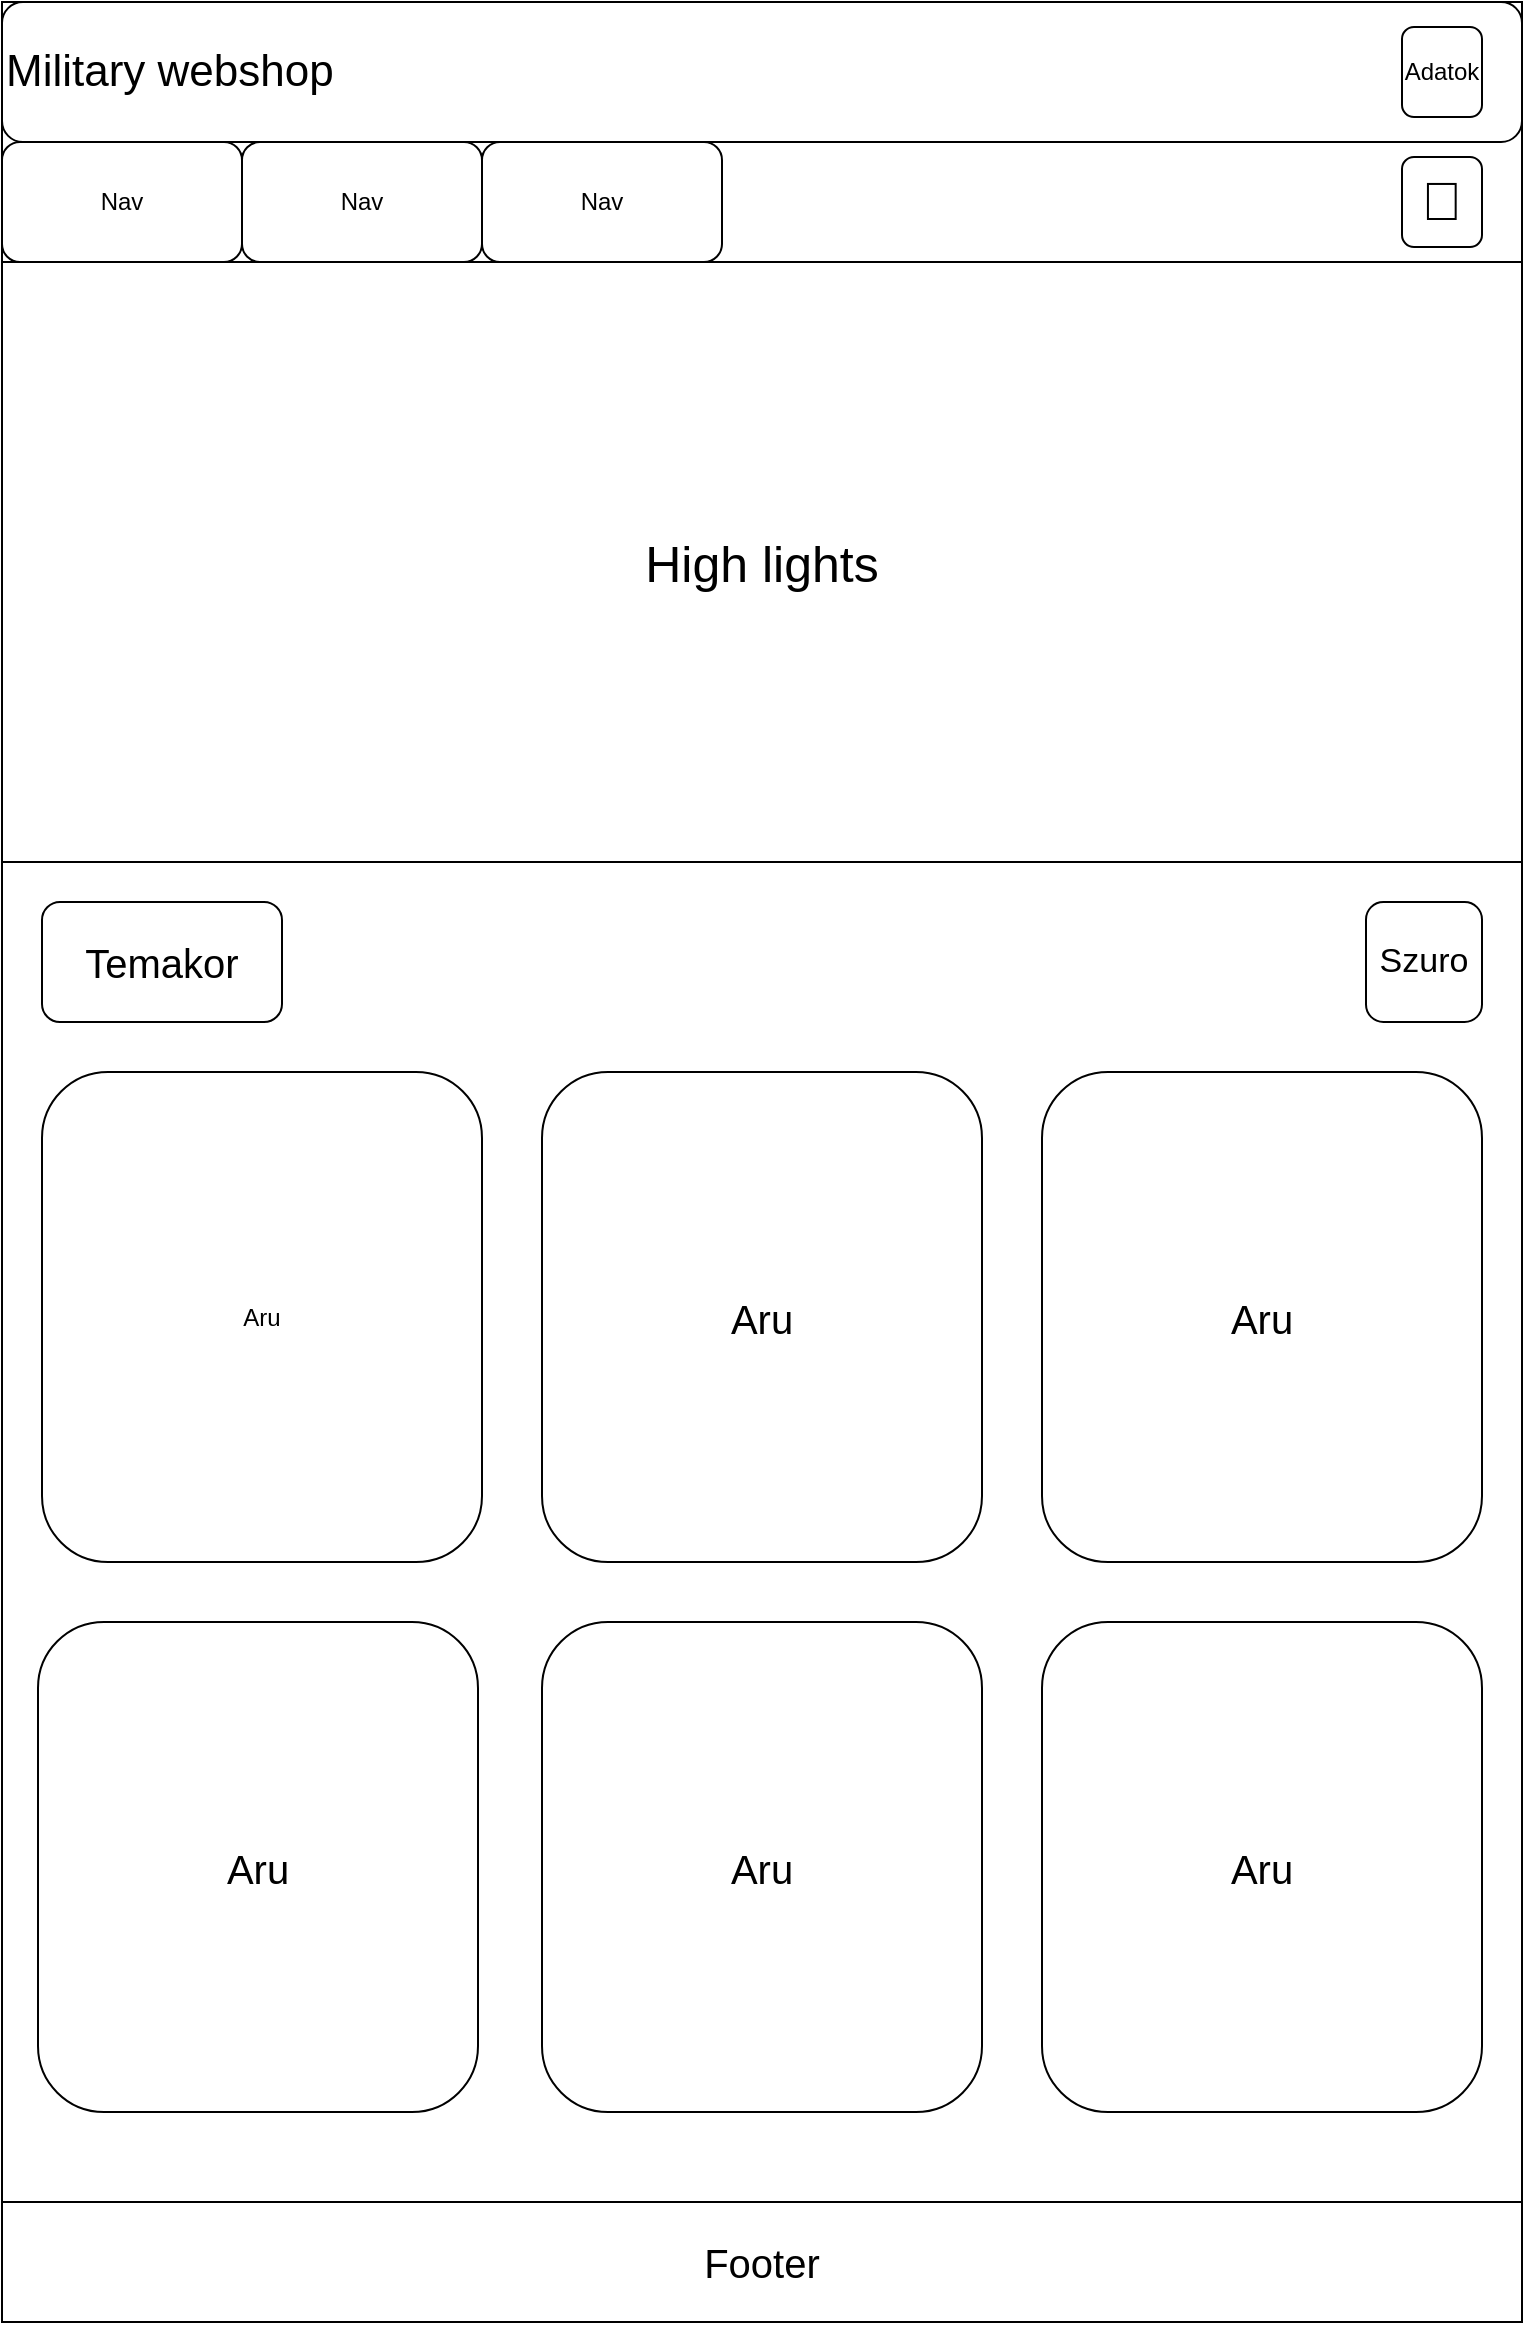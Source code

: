 <mxfile version="27.0.5">
  <diagram name="1 oldal" id="e1cD9u9wrlR8hbeCl4gc">
    <mxGraphModel dx="969" dy="667" grid="1" gridSize="10" guides="1" tooltips="1" connect="1" arrows="1" fold="1" page="1" pageScale="1" pageWidth="827" pageHeight="1169" math="0" shadow="0">
      <root>
        <mxCell id="0" />
        <mxCell id="1" parent="0" />
        <mxCell id="-EY3Yka_PqmRJfYrWoqJ-2" value="" style="rounded=0;whiteSpace=wrap;html=1;" vertex="1" parent="1">
          <mxGeometry x="40" y="40" width="760" height="1160" as="geometry" />
        </mxCell>
        <mxCell id="-EY3Yka_PqmRJfYrWoqJ-3" value="&lt;font style=&quot;font-size: 22px;&quot;&gt;Military webshop&lt;/font&gt;" style="rounded=1;whiteSpace=wrap;html=1;align=left;" vertex="1" parent="1">
          <mxGeometry x="40" y="40" width="760" height="70" as="geometry" />
        </mxCell>
        <mxCell id="-EY3Yka_PqmRJfYrWoqJ-4" value="Nav" style="rounded=1;whiteSpace=wrap;html=1;" vertex="1" parent="1">
          <mxGeometry x="160" y="110" width="120" height="60" as="geometry" />
        </mxCell>
        <mxCell id="-EY3Yka_PqmRJfYrWoqJ-5" value="Nav" style="rounded=1;whiteSpace=wrap;html=1;" vertex="1" parent="1">
          <mxGeometry x="40" y="110" width="120" height="60" as="geometry" />
        </mxCell>
        <mxCell id="-EY3Yka_PqmRJfYrWoqJ-6" value="Nav" style="rounded=1;whiteSpace=wrap;html=1;" vertex="1" parent="1">
          <mxGeometry x="280" y="110" width="120" height="60" as="geometry" />
        </mxCell>
        <mxCell id="-EY3Yka_PqmRJfYrWoqJ-7" value="Adatok" style="rounded=1;whiteSpace=wrap;html=1;" vertex="1" parent="1">
          <mxGeometry x="740" y="52.5" width="40" height="45" as="geometry" />
        </mxCell>
        <mxCell id="-EY3Yka_PqmRJfYrWoqJ-8" value="&lt;font style=&quot;font-size: 25px;&quot;&gt;High lights&lt;/font&gt;" style="rounded=0;whiteSpace=wrap;html=1;" vertex="1" parent="1">
          <mxGeometry x="40" y="170" width="760" height="300" as="geometry" />
        </mxCell>
        <mxCell id="-EY3Yka_PqmRJfYrWoqJ-9" value="Temakor" style="rounded=1;whiteSpace=wrap;html=1;fontSize=20;" vertex="1" parent="1">
          <mxGeometry x="60" y="490" width="120" height="60" as="geometry" />
        </mxCell>
        <mxCell id="-EY3Yka_PqmRJfYrWoqJ-10" value="Aru" style="rounded=1;whiteSpace=wrap;html=1;" vertex="1" parent="1">
          <mxGeometry x="60" y="575" width="220" height="245" as="geometry" />
        </mxCell>
        <mxCell id="-EY3Yka_PqmRJfYrWoqJ-11" value="Aru" style="rounded=1;whiteSpace=wrap;html=1;fontSize=20;" vertex="1" parent="1">
          <mxGeometry x="310" y="575" width="220" height="245" as="geometry" />
        </mxCell>
        <mxCell id="-EY3Yka_PqmRJfYrWoqJ-12" value="Aru" style="rounded=1;whiteSpace=wrap;html=1;fontSize=20;" vertex="1" parent="1">
          <mxGeometry x="560" y="575" width="220" height="245" as="geometry" />
        </mxCell>
        <mxCell id="-EY3Yka_PqmRJfYrWoqJ-13" value="Aru" style="rounded=1;whiteSpace=wrap;html=1;fontSize=20;" vertex="1" parent="1">
          <mxGeometry x="560" y="850" width="220" height="245" as="geometry" />
        </mxCell>
        <mxCell id="-EY3Yka_PqmRJfYrWoqJ-14" value="Aru" style="rounded=1;whiteSpace=wrap;html=1;fontSize=20;" vertex="1" parent="1">
          <mxGeometry x="310" y="850" width="220" height="245" as="geometry" />
        </mxCell>
        <mxCell id="-EY3Yka_PqmRJfYrWoqJ-15" value="Aru" style="rounded=1;whiteSpace=wrap;html=1;fontSize=20;" vertex="1" parent="1">
          <mxGeometry x="58" y="850" width="220" height="245" as="geometry" />
        </mxCell>
        <mxCell id="-EY3Yka_PqmRJfYrWoqJ-16" value="&lt;font style=&quot;font-size: 20px;&quot;&gt;Footer&lt;/font&gt;" style="rounded=0;whiteSpace=wrap;html=1;" vertex="1" parent="1">
          <mxGeometry x="40" y="1140" width="760" height="60" as="geometry" />
        </mxCell>
        <mxCell id="-EY3Yka_PqmRJfYrWoqJ-17" value="Szuro" style="rounded=1;whiteSpace=wrap;html=1;fontSize=17;" vertex="1" parent="1">
          <mxGeometry x="722" y="490" width="58" height="60" as="geometry" />
        </mxCell>
        <mxCell id="-EY3Yka_PqmRJfYrWoqJ-19" value="&lt;span style=&quot;font-size: 27px;&quot;&gt;🛒&lt;/span&gt;" style="rounded=1;whiteSpace=wrap;html=1;" vertex="1" parent="1">
          <mxGeometry x="740" y="117.5" width="40" height="45" as="geometry" />
        </mxCell>
      </root>
    </mxGraphModel>
  </diagram>
</mxfile>

